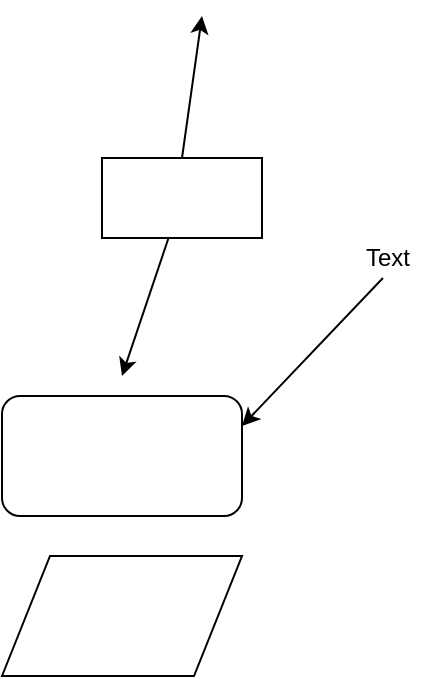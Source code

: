 <mxGraphModel dx="576" dy="606" grid="1" gridSize="10" guides="1" tooltips="1" connect="1" arrows="1" fold="1" page="1" pageScale="1" pageWidth="827" pageHeight="1169" background="#ffffff"><root><mxCell id="0"/><mxCell id="1" parent="0"/><mxCell id="6" style="edgeStyle=none;rounded=0;html=1;jettySize=auto;orthogonalLoop=1;" edge="1" parent="1" source="2"><mxGeometry relative="1" as="geometry"><mxPoint x="190" y="240" as="targetPoint"/></mxGeometry></mxCell><mxCell id="7" style="edgeStyle=none;rounded=0;html=1;exitX=0.5;exitY=0;jettySize=auto;orthogonalLoop=1;" edge="1" parent="1" source="2"><mxGeometry relative="1" as="geometry"><mxPoint x="230" y="60" as="targetPoint"/></mxGeometry></mxCell><mxCell id="2" value="" style="rounded=0;whiteSpace=wrap;html=1;strokeColor=#000000;" vertex="1" parent="1"><mxGeometry x="180" y="131" width="80" height="40" as="geometry"/></mxCell><mxCell id="3" value="" style="rounded=1;whiteSpace=wrap;html=1;" vertex="1" parent="1"><mxGeometry x="130" y="250" width="120" height="60" as="geometry"/></mxCell><mxCell id="5" style="edgeStyle=none;rounded=0;html=1;entryX=1;entryY=0.25;jettySize=auto;orthogonalLoop=1;" edge="1" parent="1" source="4" target="3"><mxGeometry relative="1" as="geometry"/></mxCell><mxCell id="4" value="Text" style="text;html=1;resizable=0;points=[];autosize=1;align=left;verticalAlign=top;spacingTop=-4;" vertex="1" parent="1"><mxGeometry x="310" y="171" width="40" height="20" as="geometry"/></mxCell><mxCell id="8" value="" style="shape=parallelogram;perimeter=parallelogramPerimeter;whiteSpace=wrap;html=1;strokeColor=#000000;" vertex="1" parent="1"><mxGeometry x="130" y="330" width="120" height="60" as="geometry"/></mxCell></root></mxGraphModel>